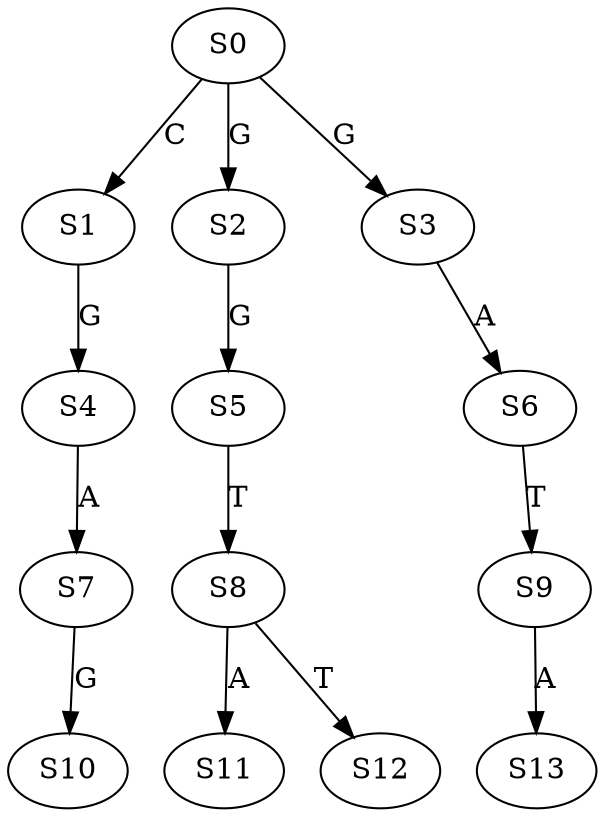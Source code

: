 strict digraph  {
	S0 -> S1 [ label = C ];
	S0 -> S2 [ label = G ];
	S0 -> S3 [ label = G ];
	S1 -> S4 [ label = G ];
	S2 -> S5 [ label = G ];
	S3 -> S6 [ label = A ];
	S4 -> S7 [ label = A ];
	S5 -> S8 [ label = T ];
	S6 -> S9 [ label = T ];
	S7 -> S10 [ label = G ];
	S8 -> S11 [ label = A ];
	S8 -> S12 [ label = T ];
	S9 -> S13 [ label = A ];
}

